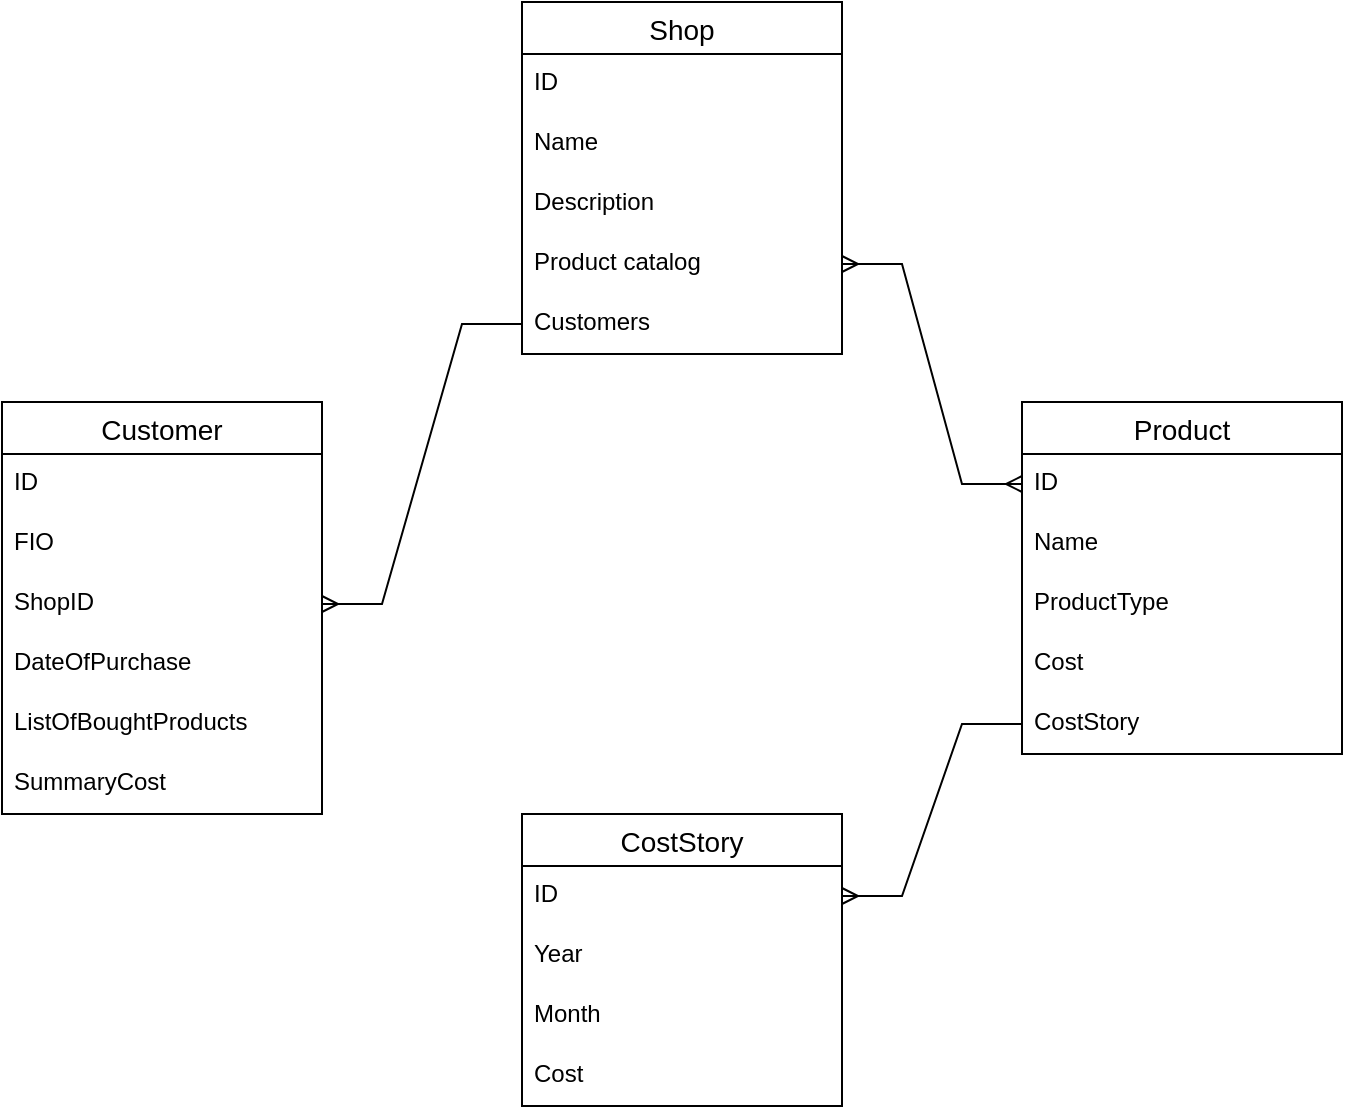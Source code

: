 <mxfile version="16.5.1" type="device"><diagram id="wQ1o6pGlBWSBRa1OvJjj" name="Страница 1"><mxGraphModel dx="1038" dy="649" grid="1" gridSize="10" guides="1" tooltips="1" connect="1" arrows="1" fold="1" page="1" pageScale="1" pageWidth="827" pageHeight="1169" math="0" shadow="0"><root><mxCell id="0"/><mxCell id="1" parent="0"/><mxCell id="BtMyYJ4US6qj54hY75o9-1" value="Shop" style="swimlane;fontStyle=0;childLayout=stackLayout;horizontal=1;startSize=26;horizontalStack=0;resizeParent=1;resizeParentMax=0;resizeLast=0;collapsible=1;marginBottom=0;align=center;fontSize=14;" vertex="1" parent="1"><mxGeometry x="320" y="100" width="160" height="176" as="geometry"><mxRectangle x="320" y="100" width="70" height="26" as="alternateBounds"/></mxGeometry></mxCell><mxCell id="BtMyYJ4US6qj54hY75o9-2" value="ID" style="text;strokeColor=none;fillColor=none;spacingLeft=4;spacingRight=4;overflow=hidden;rotatable=0;points=[[0,0.5],[1,0.5]];portConstraint=eastwest;fontSize=12;" vertex="1" parent="BtMyYJ4US6qj54hY75o9-1"><mxGeometry y="26" width="160" height="30" as="geometry"/></mxCell><mxCell id="BtMyYJ4US6qj54hY75o9-3" value="Name" style="text;strokeColor=none;fillColor=none;spacingLeft=4;spacingRight=4;overflow=hidden;rotatable=0;points=[[0,0.5],[1,0.5]];portConstraint=eastwest;fontSize=12;" vertex="1" parent="BtMyYJ4US6qj54hY75o9-1"><mxGeometry y="56" width="160" height="30" as="geometry"/></mxCell><mxCell id="BtMyYJ4US6qj54hY75o9-4" value="Description" style="text;strokeColor=none;fillColor=none;spacingLeft=4;spacingRight=4;overflow=hidden;rotatable=0;points=[[0,0.5],[1,0.5]];portConstraint=eastwest;fontSize=12;" vertex="1" parent="BtMyYJ4US6qj54hY75o9-1"><mxGeometry y="86" width="160" height="30" as="geometry"/></mxCell><mxCell id="BtMyYJ4US6qj54hY75o9-5" value="Product catalog" style="text;strokeColor=none;fillColor=none;spacingLeft=4;spacingRight=4;overflow=hidden;rotatable=0;points=[[0,0.5],[1,0.5]];portConstraint=eastwest;fontSize=12;" vertex="1" parent="BtMyYJ4US6qj54hY75o9-1"><mxGeometry y="116" width="160" height="30" as="geometry"/></mxCell><mxCell id="BtMyYJ4US6qj54hY75o9-10" value="Customers" style="text;strokeColor=none;fillColor=none;spacingLeft=4;spacingRight=4;overflow=hidden;rotatable=0;points=[[0,0.5],[1,0.5]];portConstraint=eastwest;fontSize=12;" vertex="1" parent="BtMyYJ4US6qj54hY75o9-1"><mxGeometry y="146" width="160" height="30" as="geometry"/></mxCell><mxCell id="BtMyYJ4US6qj54hY75o9-6" value="Customer" style="swimlane;fontStyle=0;childLayout=stackLayout;horizontal=1;startSize=26;horizontalStack=0;resizeParent=1;resizeParentMax=0;resizeLast=0;collapsible=1;marginBottom=0;align=center;fontSize=14;" vertex="1" parent="1"><mxGeometry x="60" y="300" width="160" height="206" as="geometry"/></mxCell><mxCell id="BtMyYJ4US6qj54hY75o9-7" value="ID" style="text;strokeColor=none;fillColor=none;spacingLeft=4;spacingRight=4;overflow=hidden;rotatable=0;points=[[0,0.5],[1,0.5]];portConstraint=eastwest;fontSize=12;" vertex="1" parent="BtMyYJ4US6qj54hY75o9-6"><mxGeometry y="26" width="160" height="30" as="geometry"/></mxCell><mxCell id="BtMyYJ4US6qj54hY75o9-8" value="FIO" style="text;strokeColor=none;fillColor=none;spacingLeft=4;spacingRight=4;overflow=hidden;rotatable=0;points=[[0,0.5],[1,0.5]];portConstraint=eastwest;fontSize=12;" vertex="1" parent="BtMyYJ4US6qj54hY75o9-6"><mxGeometry y="56" width="160" height="30" as="geometry"/></mxCell><mxCell id="BtMyYJ4US6qj54hY75o9-26" value="ShopID" style="text;strokeColor=none;fillColor=none;spacingLeft=4;spacingRight=4;overflow=hidden;rotatable=0;points=[[0,0.5],[1,0.5]];portConstraint=eastwest;fontSize=12;" vertex="1" parent="BtMyYJ4US6qj54hY75o9-6"><mxGeometry y="86" width="160" height="30" as="geometry"/></mxCell><mxCell id="BtMyYJ4US6qj54hY75o9-9" value="DateOfPurchase" style="text;strokeColor=none;fillColor=none;spacingLeft=4;spacingRight=4;overflow=hidden;rotatable=0;points=[[0,0.5],[1,0.5]];portConstraint=eastwest;fontSize=12;" vertex="1" parent="BtMyYJ4US6qj54hY75o9-6"><mxGeometry y="116" width="160" height="30" as="geometry"/></mxCell><mxCell id="BtMyYJ4US6qj54hY75o9-11" value="ListOfBoughtProducts" style="text;strokeColor=none;fillColor=none;spacingLeft=4;spacingRight=4;overflow=hidden;rotatable=0;points=[[0,0.5],[1,0.5]];portConstraint=eastwest;fontSize=12;" vertex="1" parent="BtMyYJ4US6qj54hY75o9-6"><mxGeometry y="146" width="160" height="30" as="geometry"/></mxCell><mxCell id="BtMyYJ4US6qj54hY75o9-12" value="SummaryCost" style="text;strokeColor=none;fillColor=none;spacingLeft=4;spacingRight=4;overflow=hidden;rotatable=0;points=[[0,0.5],[1,0.5]];portConstraint=eastwest;fontSize=12;" vertex="1" parent="BtMyYJ4US6qj54hY75o9-6"><mxGeometry y="176" width="160" height="30" as="geometry"/></mxCell><mxCell id="BtMyYJ4US6qj54hY75o9-14" value="Product" style="swimlane;fontStyle=0;childLayout=stackLayout;horizontal=1;startSize=26;horizontalStack=0;resizeParent=1;resizeParentMax=0;resizeLast=0;collapsible=1;marginBottom=0;align=center;fontSize=14;" vertex="1" parent="1"><mxGeometry x="570" y="300" width="160" height="176" as="geometry"/></mxCell><mxCell id="BtMyYJ4US6qj54hY75o9-15" value="ID" style="text;strokeColor=none;fillColor=none;spacingLeft=4;spacingRight=4;overflow=hidden;rotatable=0;points=[[0,0.5],[1,0.5]];portConstraint=eastwest;fontSize=12;" vertex="1" parent="BtMyYJ4US6qj54hY75o9-14"><mxGeometry y="26" width="160" height="30" as="geometry"/></mxCell><mxCell id="BtMyYJ4US6qj54hY75o9-16" value="Name" style="text;strokeColor=none;fillColor=none;spacingLeft=4;spacingRight=4;overflow=hidden;rotatable=0;points=[[0,0.5],[1,0.5]];portConstraint=eastwest;fontSize=12;" vertex="1" parent="BtMyYJ4US6qj54hY75o9-14"><mxGeometry y="56" width="160" height="30" as="geometry"/></mxCell><mxCell id="BtMyYJ4US6qj54hY75o9-17" value="ProductType" style="text;strokeColor=none;fillColor=none;spacingLeft=4;spacingRight=4;overflow=hidden;rotatable=0;points=[[0,0.5],[1,0.5]];portConstraint=eastwest;fontSize=12;" vertex="1" parent="BtMyYJ4US6qj54hY75o9-14"><mxGeometry y="86" width="160" height="30" as="geometry"/></mxCell><mxCell id="BtMyYJ4US6qj54hY75o9-18" value="Cost" style="text;strokeColor=none;fillColor=none;spacingLeft=4;spacingRight=4;overflow=hidden;rotatable=0;points=[[0,0.5],[1,0.5]];portConstraint=eastwest;fontSize=12;" vertex="1" parent="BtMyYJ4US6qj54hY75o9-14"><mxGeometry y="116" width="160" height="30" as="geometry"/></mxCell><mxCell id="BtMyYJ4US6qj54hY75o9-19" value="CostStory" style="text;strokeColor=none;fillColor=none;spacingLeft=4;spacingRight=4;overflow=hidden;rotatable=0;points=[[0,0.5],[1,0.5]];portConstraint=eastwest;fontSize=12;" vertex="1" parent="BtMyYJ4US6qj54hY75o9-14"><mxGeometry y="146" width="160" height="30" as="geometry"/></mxCell><mxCell id="BtMyYJ4US6qj54hY75o9-20" value="CostStory" style="swimlane;fontStyle=0;childLayout=stackLayout;horizontal=1;startSize=26;horizontalStack=0;resizeParent=1;resizeParentMax=0;resizeLast=0;collapsible=1;marginBottom=0;align=center;fontSize=14;" vertex="1" parent="1"><mxGeometry x="320" y="506" width="160" height="146" as="geometry"/></mxCell><mxCell id="BtMyYJ4US6qj54hY75o9-21" value="ID" style="text;strokeColor=none;fillColor=none;spacingLeft=4;spacingRight=4;overflow=hidden;rotatable=0;points=[[0,0.5],[1,0.5]];portConstraint=eastwest;fontSize=12;" vertex="1" parent="BtMyYJ4US6qj54hY75o9-20"><mxGeometry y="26" width="160" height="30" as="geometry"/></mxCell><mxCell id="BtMyYJ4US6qj54hY75o9-22" value="Year" style="text;strokeColor=none;fillColor=none;spacingLeft=4;spacingRight=4;overflow=hidden;rotatable=0;points=[[0,0.5],[1,0.5]];portConstraint=eastwest;fontSize=12;" vertex="1" parent="BtMyYJ4US6qj54hY75o9-20"><mxGeometry y="56" width="160" height="30" as="geometry"/></mxCell><mxCell id="BtMyYJ4US6qj54hY75o9-23" value="Month" style="text;strokeColor=none;fillColor=none;spacingLeft=4;spacingRight=4;overflow=hidden;rotatable=0;points=[[0,0.5],[1,0.5]];portConstraint=eastwest;fontSize=12;" vertex="1" parent="BtMyYJ4US6qj54hY75o9-20"><mxGeometry y="86" width="160" height="30" as="geometry"/></mxCell><mxCell id="BtMyYJ4US6qj54hY75o9-24" value="Cost" style="text;strokeColor=none;fillColor=none;spacingLeft=4;spacingRight=4;overflow=hidden;rotatable=0;points=[[0,0.5],[1,0.5]];portConstraint=eastwest;fontSize=12;" vertex="1" parent="BtMyYJ4US6qj54hY75o9-20"><mxGeometry y="116" width="160" height="30" as="geometry"/></mxCell><mxCell id="BtMyYJ4US6qj54hY75o9-25" value="" style="edgeStyle=entityRelationEdgeStyle;fontSize=12;html=1;endArrow=ERmany;rounded=0;entryX=1;entryY=0.5;entryDx=0;entryDy=0;exitX=0;exitY=0.5;exitDx=0;exitDy=0;" edge="1" parent="1" source="BtMyYJ4US6qj54hY75o9-19" target="BtMyYJ4US6qj54hY75o9-21"><mxGeometry width="100" height="100" relative="1" as="geometry"><mxPoint x="360" y="580" as="sourcePoint"/><mxPoint x="460" y="480" as="targetPoint"/></mxGeometry></mxCell><mxCell id="BtMyYJ4US6qj54hY75o9-27" value="" style="edgeStyle=entityRelationEdgeStyle;fontSize=12;html=1;endArrow=ERmany;rounded=0;entryX=1;entryY=0.5;entryDx=0;entryDy=0;exitX=0;exitY=0.5;exitDx=0;exitDy=0;" edge="1" parent="1" source="BtMyYJ4US6qj54hY75o9-10" target="BtMyYJ4US6qj54hY75o9-26"><mxGeometry width="100" height="100" relative="1" as="geometry"><mxPoint x="290" y="401" as="sourcePoint"/><mxPoint x="370" y="320" as="targetPoint"/></mxGeometry></mxCell><mxCell id="BtMyYJ4US6qj54hY75o9-28" value="" style="edgeStyle=entityRelationEdgeStyle;fontSize=12;html=1;endArrow=ERmany;startArrow=ERmany;rounded=0;entryX=0;entryY=0.5;entryDx=0;entryDy=0;exitX=1;exitY=0.5;exitDx=0;exitDy=0;" edge="1" parent="1" source="BtMyYJ4US6qj54hY75o9-5" target="BtMyYJ4US6qj54hY75o9-15"><mxGeometry width="100" height="100" relative="1" as="geometry"><mxPoint x="360" y="380" as="sourcePoint"/><mxPoint x="460" y="280" as="targetPoint"/></mxGeometry></mxCell></root></mxGraphModel></diagram></mxfile>